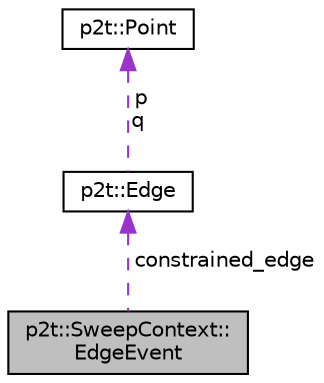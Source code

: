 digraph "p2t::SweepContext::EdgeEvent"
{
  edge [fontname="Helvetica",fontsize="10",labelfontname="Helvetica",labelfontsize="10"];
  node [fontname="Helvetica",fontsize="10",shape=record];
  Node1 [label="p2t::SweepContext::\lEdgeEvent",height=0.2,width=0.4,color="black", fillcolor="grey75", style="filled", fontcolor="black"];
  Node2 -> Node1 [dir="back",color="darkorchid3",fontsize="10",style="dashed",label=" constrained_edge" ,fontname="Helvetica"];
  Node2 [label="p2t::Edge",height=0.2,width=0.4,color="black", fillcolor="white", style="filled",URL="$structp2t_1_1_edge.html"];
  Node3 -> Node2 [dir="back",color="darkorchid3",fontsize="10",style="dashed",label=" p\nq" ,fontname="Helvetica"];
  Node3 [label="p2t::Point",height=0.2,width=0.4,color="black", fillcolor="white", style="filled",URL="$structp2t_1_1_point.html"];
}
